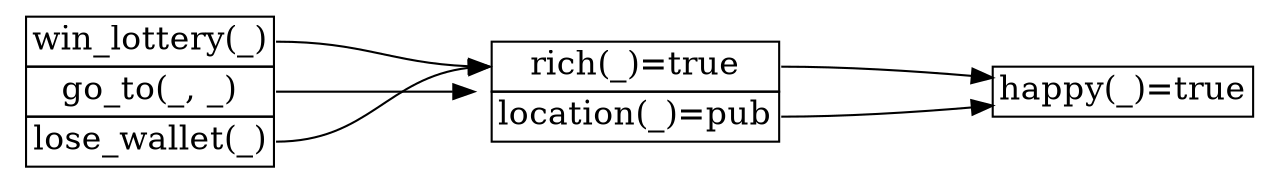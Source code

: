 digraph
{
	node [shape=record, style=filled, fillcolor=white, fontsize=16.0];
	rankdir=LR;
	ranksep="1.2 equally"

	0 [shape=none label=<<table border="0" cellspacing="0">
		<tr><td port="win_lottery(_)" border="1" color="black">win_lottery(_)</td></tr>
		<tr><td port="go_to(_, _)" border="1" color="black">go_to(_, _)</td></tr>
		<tr><td port="lose_wallet(_)" border="1" color="black">lose_wallet(_)</td></tr>
	</table>>
	]

	1 [shape=none label=<<table border="0" cellspacing="0">
		<tr><td port="rich(_)=true" border="1" color="black">rich(_)=true</td></tr>
		<tr><td port="location(_)=pub" border="1" color="black">location(_)=pub</td></tr>
	</table>>
	]

	2 [shape=none label=<<table border="0" cellspacing="0">
		<tr><td port="happy(_)=true" border="1" color="black">happy(_)=true</td></tr>
	</table>>
	]


	0:"win_lottery(_)" -> 1:"rich(_)=true"
	0:"lose_wallet(_)" -> 1:"rich(_)=true"
	0:"go_to(_, _)" -> 1:"location(_)=_"
	1:"rich(_)=true" -> 2:"happy(_)=true"
	1:"location(_)=pub" -> 2:"happy(_)=true"
}
